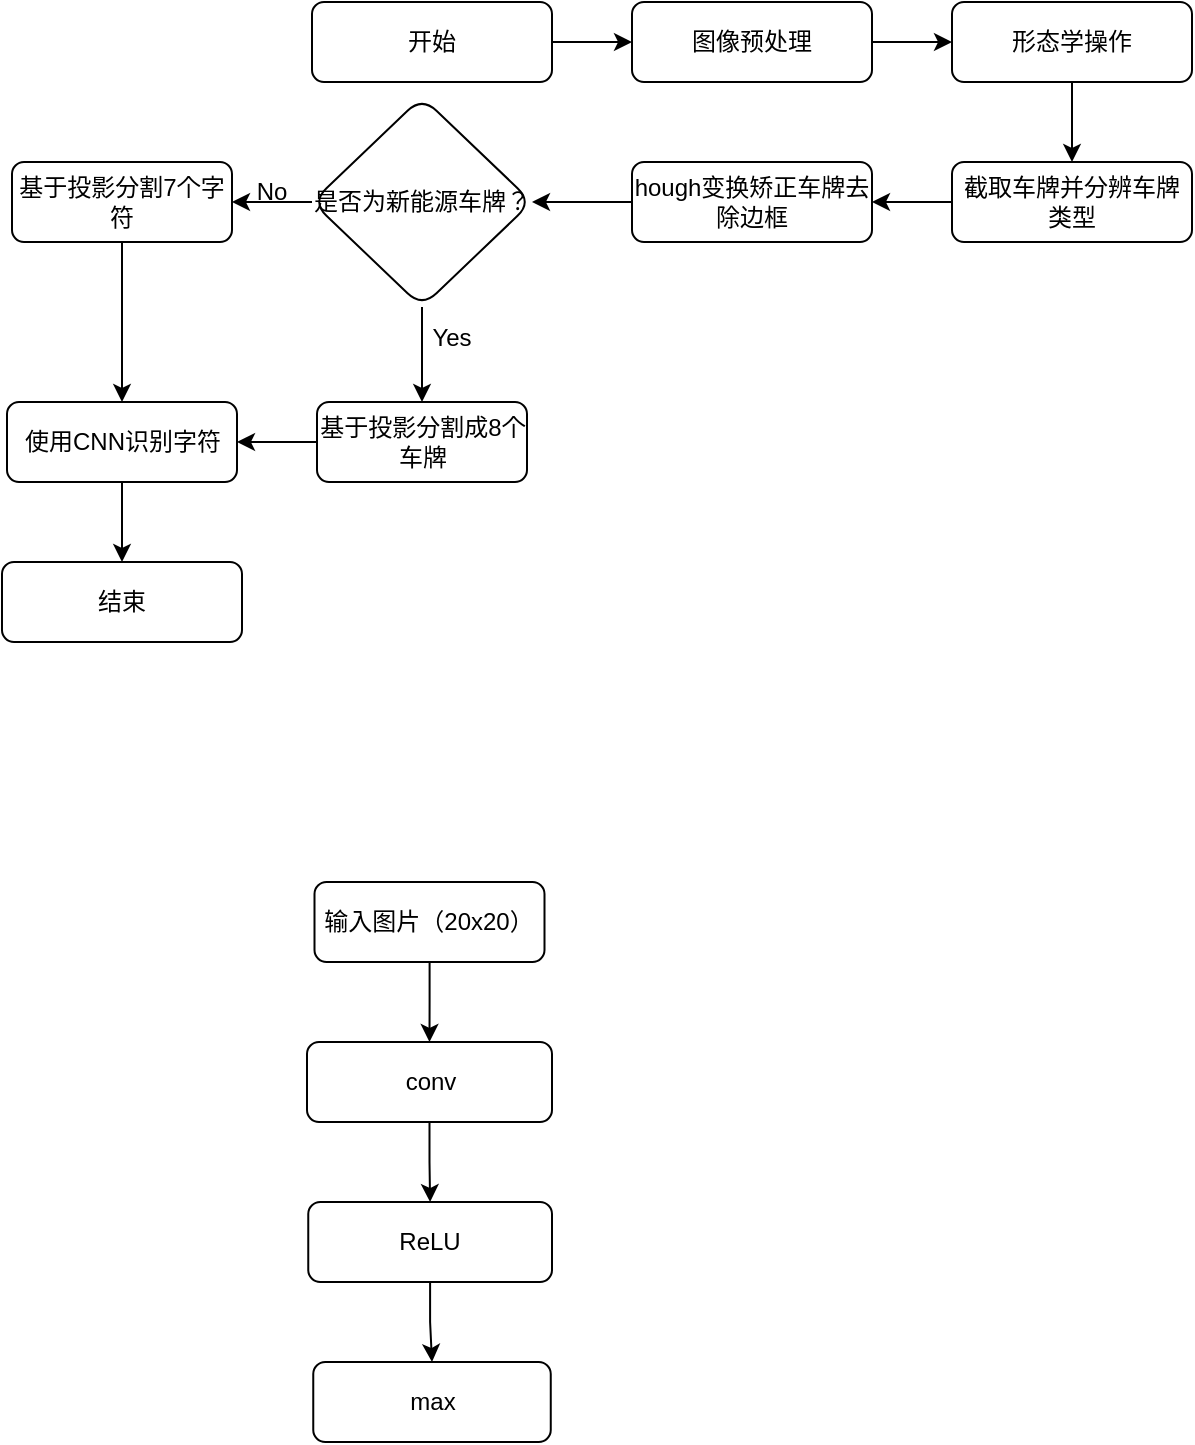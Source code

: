 <mxfile version="21.0.6" type="device"><diagram id="C5RBs43oDa-KdzZeNtuy" name="Page-1"><mxGraphModel dx="934" dy="449" grid="1" gridSize="10" guides="1" tooltips="1" connect="1" arrows="1" fold="1" page="1" pageScale="1" pageWidth="827" pageHeight="1169" math="0" shadow="0"><root><mxCell id="WIyWlLk6GJQsqaUBKTNV-0"/><mxCell id="WIyWlLk6GJQsqaUBKTNV-1" parent="WIyWlLk6GJQsqaUBKTNV-0"/><mxCell id="qej67T5t2pwgdXwJA-mg-1" value="" style="edgeStyle=orthogonalEdgeStyle;rounded=0;orthogonalLoop=1;jettySize=auto;html=1;" edge="1" parent="WIyWlLk6GJQsqaUBKTNV-1" source="WIyWlLk6GJQsqaUBKTNV-3" target="qej67T5t2pwgdXwJA-mg-2"><mxGeometry relative="1" as="geometry"><mxPoint x="220" y="140" as="targetPoint"/></mxGeometry></mxCell><mxCell id="WIyWlLk6GJQsqaUBKTNV-3" value="开始" style="rounded=1;whiteSpace=wrap;html=1;fontSize=12;glass=0;strokeWidth=1;shadow=0;" parent="WIyWlLk6GJQsqaUBKTNV-1" vertex="1"><mxGeometry x="160" y="40" width="120" height="40" as="geometry"/></mxCell><mxCell id="WIyWlLk6GJQsqaUBKTNV-11" value="结束" style="rounded=1;whiteSpace=wrap;html=1;fontSize=12;glass=0;strokeWidth=1;shadow=0;" parent="WIyWlLk6GJQsqaUBKTNV-1" vertex="1"><mxGeometry x="5" y="320" width="120" height="40" as="geometry"/></mxCell><mxCell id="qej67T5t2pwgdXwJA-mg-6" value="" style="edgeStyle=orthogonalEdgeStyle;rounded=0;orthogonalLoop=1;jettySize=auto;html=1;" edge="1" parent="WIyWlLk6GJQsqaUBKTNV-1" source="qej67T5t2pwgdXwJA-mg-2" target="qej67T5t2pwgdXwJA-mg-5"><mxGeometry relative="1" as="geometry"/></mxCell><mxCell id="qej67T5t2pwgdXwJA-mg-2" value="图像预处理" style="whiteSpace=wrap;html=1;rounded=1;glass=0;strokeWidth=1;shadow=0;" vertex="1" parent="WIyWlLk6GJQsqaUBKTNV-1"><mxGeometry x="320" y="40" width="120" height="40" as="geometry"/></mxCell><mxCell id="qej67T5t2pwgdXwJA-mg-8" value="" style="edgeStyle=orthogonalEdgeStyle;rounded=0;orthogonalLoop=1;jettySize=auto;html=1;" edge="1" parent="WIyWlLk6GJQsqaUBKTNV-1" source="qej67T5t2pwgdXwJA-mg-5" target="qej67T5t2pwgdXwJA-mg-7"><mxGeometry relative="1" as="geometry"/></mxCell><mxCell id="qej67T5t2pwgdXwJA-mg-5" value="形态学操作" style="whiteSpace=wrap;html=1;rounded=1;glass=0;strokeWidth=1;shadow=0;" vertex="1" parent="WIyWlLk6GJQsqaUBKTNV-1"><mxGeometry x="480" y="40" width="120" height="40" as="geometry"/></mxCell><mxCell id="qej67T5t2pwgdXwJA-mg-10" value="" style="edgeStyle=orthogonalEdgeStyle;rounded=0;orthogonalLoop=1;jettySize=auto;html=1;" edge="1" parent="WIyWlLk6GJQsqaUBKTNV-1" source="qej67T5t2pwgdXwJA-mg-7" target="qej67T5t2pwgdXwJA-mg-9"><mxGeometry relative="1" as="geometry"/></mxCell><mxCell id="qej67T5t2pwgdXwJA-mg-7" value="截取车牌并分辨车牌类型" style="whiteSpace=wrap;html=1;rounded=1;glass=0;strokeWidth=1;shadow=0;" vertex="1" parent="WIyWlLk6GJQsqaUBKTNV-1"><mxGeometry x="480" y="120" width="120" height="40" as="geometry"/></mxCell><mxCell id="qej67T5t2pwgdXwJA-mg-14" value="" style="edgeStyle=orthogonalEdgeStyle;rounded=0;orthogonalLoop=1;jettySize=auto;html=1;" edge="1" parent="WIyWlLk6GJQsqaUBKTNV-1" source="qej67T5t2pwgdXwJA-mg-9" target="qej67T5t2pwgdXwJA-mg-13"><mxGeometry relative="1" as="geometry"/></mxCell><mxCell id="qej67T5t2pwgdXwJA-mg-9" value="hough变换矫正车牌去除边框" style="whiteSpace=wrap;html=1;rounded=1;glass=0;strokeWidth=1;shadow=0;" vertex="1" parent="WIyWlLk6GJQsqaUBKTNV-1"><mxGeometry x="320" y="120" width="120" height="40" as="geometry"/></mxCell><mxCell id="qej67T5t2pwgdXwJA-mg-16" value="" style="edgeStyle=orthogonalEdgeStyle;rounded=0;orthogonalLoop=1;jettySize=auto;html=1;" edge="1" parent="WIyWlLk6GJQsqaUBKTNV-1" source="qej67T5t2pwgdXwJA-mg-13" target="qej67T5t2pwgdXwJA-mg-15"><mxGeometry relative="1" as="geometry"/></mxCell><mxCell id="qej67T5t2pwgdXwJA-mg-19" value="" style="edgeStyle=orthogonalEdgeStyle;rounded=0;orthogonalLoop=1;jettySize=auto;html=1;" edge="1" parent="WIyWlLk6GJQsqaUBKTNV-1" source="qej67T5t2pwgdXwJA-mg-13" target="qej67T5t2pwgdXwJA-mg-18"><mxGeometry relative="1" as="geometry"/></mxCell><mxCell id="qej67T5t2pwgdXwJA-mg-13" value="是否为新能源车牌？" style="rhombus;whiteSpace=wrap;html=1;rounded=1;glass=0;strokeWidth=1;shadow=0;" vertex="1" parent="WIyWlLk6GJQsqaUBKTNV-1"><mxGeometry x="160" y="87.5" width="110" height="105" as="geometry"/></mxCell><mxCell id="qej67T5t2pwgdXwJA-mg-23" value="" style="edgeStyle=orthogonalEdgeStyle;rounded=0;orthogonalLoop=1;jettySize=auto;html=1;" edge="1" parent="WIyWlLk6GJQsqaUBKTNV-1" source="qej67T5t2pwgdXwJA-mg-15" target="qej67T5t2pwgdXwJA-mg-21"><mxGeometry relative="1" as="geometry"/></mxCell><mxCell id="qej67T5t2pwgdXwJA-mg-15" value="基于投影分割成8个车牌" style="whiteSpace=wrap;html=1;rounded=1;glass=0;strokeWidth=1;shadow=0;" vertex="1" parent="WIyWlLk6GJQsqaUBKTNV-1"><mxGeometry x="162.5" y="240" width="105" height="40" as="geometry"/></mxCell><mxCell id="qej67T5t2pwgdXwJA-mg-17" value="Yes" style="text;html=1;strokeColor=none;fillColor=none;align=center;verticalAlign=middle;whiteSpace=wrap;rounded=0;" vertex="1" parent="WIyWlLk6GJQsqaUBKTNV-1"><mxGeometry x="200" y="192.5" width="60" height="30" as="geometry"/></mxCell><mxCell id="qej67T5t2pwgdXwJA-mg-22" value="" style="edgeStyle=orthogonalEdgeStyle;rounded=0;orthogonalLoop=1;jettySize=auto;html=1;" edge="1" parent="WIyWlLk6GJQsqaUBKTNV-1" source="qej67T5t2pwgdXwJA-mg-18" target="qej67T5t2pwgdXwJA-mg-21"><mxGeometry relative="1" as="geometry"/></mxCell><mxCell id="qej67T5t2pwgdXwJA-mg-18" value="基于投影分割7个字符" style="whiteSpace=wrap;html=1;rounded=1;glass=0;strokeWidth=1;shadow=0;" vertex="1" parent="WIyWlLk6GJQsqaUBKTNV-1"><mxGeometry x="10" y="120" width="110" height="40" as="geometry"/></mxCell><mxCell id="qej67T5t2pwgdXwJA-mg-20" value="No" style="text;html=1;strokeColor=none;fillColor=none;align=center;verticalAlign=middle;whiteSpace=wrap;rounded=0;" vertex="1" parent="WIyWlLk6GJQsqaUBKTNV-1"><mxGeometry x="110" y="120" width="60" height="30" as="geometry"/></mxCell><mxCell id="qej67T5t2pwgdXwJA-mg-24" value="" style="edgeStyle=orthogonalEdgeStyle;rounded=0;orthogonalLoop=1;jettySize=auto;html=1;" edge="1" parent="WIyWlLk6GJQsqaUBKTNV-1" source="qej67T5t2pwgdXwJA-mg-21" target="WIyWlLk6GJQsqaUBKTNV-11"><mxGeometry relative="1" as="geometry"/></mxCell><mxCell id="qej67T5t2pwgdXwJA-mg-21" value="使用CNN识别字符" style="rounded=1;whiteSpace=wrap;html=1;glass=0;strokeWidth=1;shadow=0;" vertex="1" parent="WIyWlLk6GJQsqaUBKTNV-1"><mxGeometry x="7.5" y="240" width="115" height="40" as="geometry"/></mxCell><mxCell id="qej67T5t2pwgdXwJA-mg-27" value="" style="edgeStyle=orthogonalEdgeStyle;rounded=0;orthogonalLoop=1;jettySize=auto;html=1;" edge="1" parent="WIyWlLk6GJQsqaUBKTNV-1" source="qej67T5t2pwgdXwJA-mg-25" target="qej67T5t2pwgdXwJA-mg-26"><mxGeometry relative="1" as="geometry"/></mxCell><mxCell id="qej67T5t2pwgdXwJA-mg-25" value="输入图片（20x20）" style="rounded=1;whiteSpace=wrap;html=1;" vertex="1" parent="WIyWlLk6GJQsqaUBKTNV-1"><mxGeometry x="161.25" y="480" width="115" height="40" as="geometry"/></mxCell><mxCell id="qej67T5t2pwgdXwJA-mg-29" value="" style="edgeStyle=orthogonalEdgeStyle;rounded=0;orthogonalLoop=1;jettySize=auto;html=1;" edge="1" parent="WIyWlLk6GJQsqaUBKTNV-1" source="qej67T5t2pwgdXwJA-mg-26" target="qej67T5t2pwgdXwJA-mg-28"><mxGeometry relative="1" as="geometry"/></mxCell><mxCell id="qej67T5t2pwgdXwJA-mg-26" value="conv" style="whiteSpace=wrap;html=1;rounded=1;" vertex="1" parent="WIyWlLk6GJQsqaUBKTNV-1"><mxGeometry x="157.5" y="560" width="122.5" height="40" as="geometry"/></mxCell><mxCell id="qej67T5t2pwgdXwJA-mg-32" value="" style="edgeStyle=orthogonalEdgeStyle;rounded=0;orthogonalLoop=1;jettySize=auto;html=1;" edge="1" parent="WIyWlLk6GJQsqaUBKTNV-1" source="qej67T5t2pwgdXwJA-mg-28" target="qej67T5t2pwgdXwJA-mg-31"><mxGeometry relative="1" as="geometry"/></mxCell><mxCell id="qej67T5t2pwgdXwJA-mg-28" value="ReLU" style="whiteSpace=wrap;html=1;rounded=1;" vertex="1" parent="WIyWlLk6GJQsqaUBKTNV-1"><mxGeometry x="158.13" y="640" width="121.87" height="40" as="geometry"/></mxCell><mxCell id="qej67T5t2pwgdXwJA-mg-31" value="max" style="whiteSpace=wrap;html=1;rounded=1;" vertex="1" parent="WIyWlLk6GJQsqaUBKTNV-1"><mxGeometry x="160.63" y="720" width="118.75" height="40" as="geometry"/></mxCell></root></mxGraphModel></diagram></mxfile>